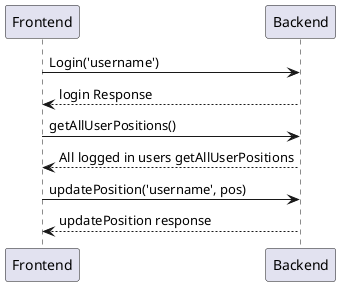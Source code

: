 @startuml
Frontend -> Backend: Login('username')
Backend --> Frontend: login Response

Frontend -> Backend: getAllUserPositions()
Frontend <-- Backend: All logged in users getAllUserPositions

Frontend -> Backend: updatePosition('username', pos)
Frontend <-- Backend: updatePosition response
@enduml
